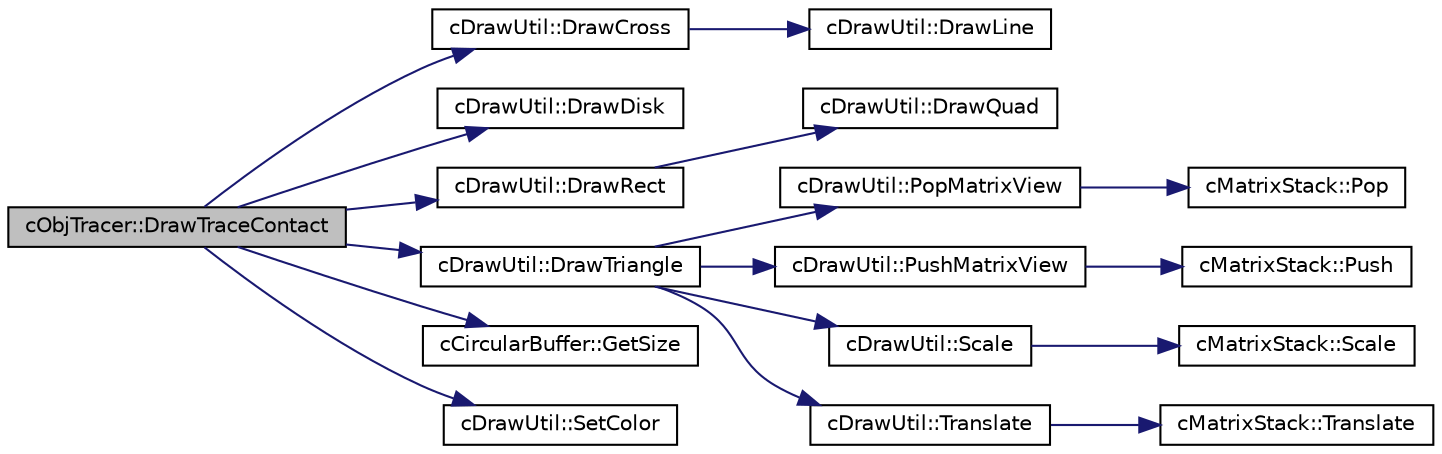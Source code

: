 digraph "cObjTracer::DrawTraceContact"
{
 // LATEX_PDF_SIZE
  edge [fontname="Helvetica",fontsize="10",labelfontname="Helvetica",labelfontsize="10"];
  node [fontname="Helvetica",fontsize="10",shape=record];
  rankdir="LR";
  Node1 [label="cObjTracer::DrawTraceContact",height=0.2,width=0.4,color="black", fillcolor="grey75", style="filled", fontcolor="black",tooltip=" "];
  Node1 -> Node2 [color="midnightblue",fontsize="10",style="solid",fontname="Helvetica"];
  Node2 [label="cDrawUtil::DrawCross",height=0.2,width=0.4,color="black", fillcolor="white", style="filled",URL="$classc_draw_util.html#afb563591fcc28894e480ba68f818a7ff",tooltip=" "];
  Node2 -> Node3 [color="midnightblue",fontsize="10",style="solid",fontname="Helvetica"];
  Node3 [label="cDrawUtil::DrawLine",height=0.2,width=0.4,color="black", fillcolor="white", style="filled",URL="$classc_draw_util.html#a3e0e6d5260b7fb9aa090d673bc2d1f0c",tooltip=" "];
  Node1 -> Node4 [color="midnightblue",fontsize="10",style="solid",fontname="Helvetica"];
  Node4 [label="cDrawUtil::DrawDisk",height=0.2,width=0.4,color="black", fillcolor="white", style="filled",URL="$classc_draw_util.html#a4c19dc43db6588b74ad3fc61cdfa549f",tooltip=" "];
  Node1 -> Node5 [color="midnightblue",fontsize="10",style="solid",fontname="Helvetica"];
  Node5 [label="cDrawUtil::DrawRect",height=0.2,width=0.4,color="black", fillcolor="white", style="filled",URL="$classc_draw_util.html#a67c1005f7bd6edeee048fddbbe85307b",tooltip=" "];
  Node5 -> Node6 [color="midnightblue",fontsize="10",style="solid",fontname="Helvetica"];
  Node6 [label="cDrawUtil::DrawQuad",height=0.2,width=0.4,color="black", fillcolor="white", style="filled",URL="$classc_draw_util.html#a587df84fa22af009a224a64afc79fc93",tooltip=" "];
  Node1 -> Node7 [color="midnightblue",fontsize="10",style="solid",fontname="Helvetica"];
  Node7 [label="cDrawUtil::DrawTriangle",height=0.2,width=0.4,color="black", fillcolor="white", style="filled",URL="$classc_draw_util.html#ab0359ecdbc690cbe8403c19b5a0f93e9",tooltip=" "];
  Node7 -> Node8 [color="midnightblue",fontsize="10",style="solid",fontname="Helvetica"];
  Node8 [label="cDrawUtil::PopMatrixView",height=0.2,width=0.4,color="black", fillcolor="white", style="filled",URL="$classc_draw_util.html#a8bec79da8550795d4b4966a94af7cf51",tooltip=" "];
  Node8 -> Node9 [color="midnightblue",fontsize="10",style="solid",fontname="Helvetica"];
  Node9 [label="cMatrixStack::Pop",height=0.2,width=0.4,color="black", fillcolor="white", style="filled",URL="$classc_matrix_stack.html#a6be215a8d6dc7f91c8e9577a8b550bfc",tooltip=" "];
  Node7 -> Node10 [color="midnightblue",fontsize="10",style="solid",fontname="Helvetica"];
  Node10 [label="cDrawUtil::PushMatrixView",height=0.2,width=0.4,color="black", fillcolor="white", style="filled",URL="$classc_draw_util.html#a166a3c9df5df3cb262d090cb2aaba33b",tooltip=" "];
  Node10 -> Node11 [color="midnightblue",fontsize="10",style="solid",fontname="Helvetica"];
  Node11 [label="cMatrixStack::Push",height=0.2,width=0.4,color="black", fillcolor="white", style="filled",URL="$classc_matrix_stack.html#aac0bfd176fd31cabb3e74a0a12b5a5d9",tooltip=" "];
  Node7 -> Node12 [color="midnightblue",fontsize="10",style="solid",fontname="Helvetica"];
  Node12 [label="cDrawUtil::Scale",height=0.2,width=0.4,color="black", fillcolor="white", style="filled",URL="$classc_draw_util.html#a9bb8552fad17d6bb2b5e6bb523859a61",tooltip=" "];
  Node12 -> Node13 [color="midnightblue",fontsize="10",style="solid",fontname="Helvetica"];
  Node13 [label="cMatrixStack::Scale",height=0.2,width=0.4,color="black", fillcolor="white", style="filled",URL="$classc_matrix_stack.html#a5ec94676f022413d2acdc471dd112614",tooltip=" "];
  Node7 -> Node14 [color="midnightblue",fontsize="10",style="solid",fontname="Helvetica"];
  Node14 [label="cDrawUtil::Translate",height=0.2,width=0.4,color="black", fillcolor="white", style="filled",URL="$classc_draw_util.html#a1904a7034bb0ec43afdab4642d36e543",tooltip=" "];
  Node14 -> Node15 [color="midnightblue",fontsize="10",style="solid",fontname="Helvetica"];
  Node15 [label="cMatrixStack::Translate",height=0.2,width=0.4,color="black", fillcolor="white", style="filled",URL="$classc_matrix_stack.html#a9ab74621b7112ebf367e7c6feafff233",tooltip=" "];
  Node1 -> Node16 [color="midnightblue",fontsize="10",style="solid",fontname="Helvetica"];
  Node16 [label="cCircularBuffer::GetSize",height=0.2,width=0.4,color="black", fillcolor="white", style="filled",URL="$classc_circular_buffer.html#a45f5f77a77dcb1996fbfdbb3c2a4bf69",tooltip=" "];
  Node1 -> Node17 [color="midnightblue",fontsize="10",style="solid",fontname="Helvetica"];
  Node17 [label="cDrawUtil::SetColor",height=0.2,width=0.4,color="black", fillcolor="white", style="filled",URL="$classc_draw_util.html#a4b68878bee6cbfe53db7dc6bb9e16f70",tooltip=" "];
}
